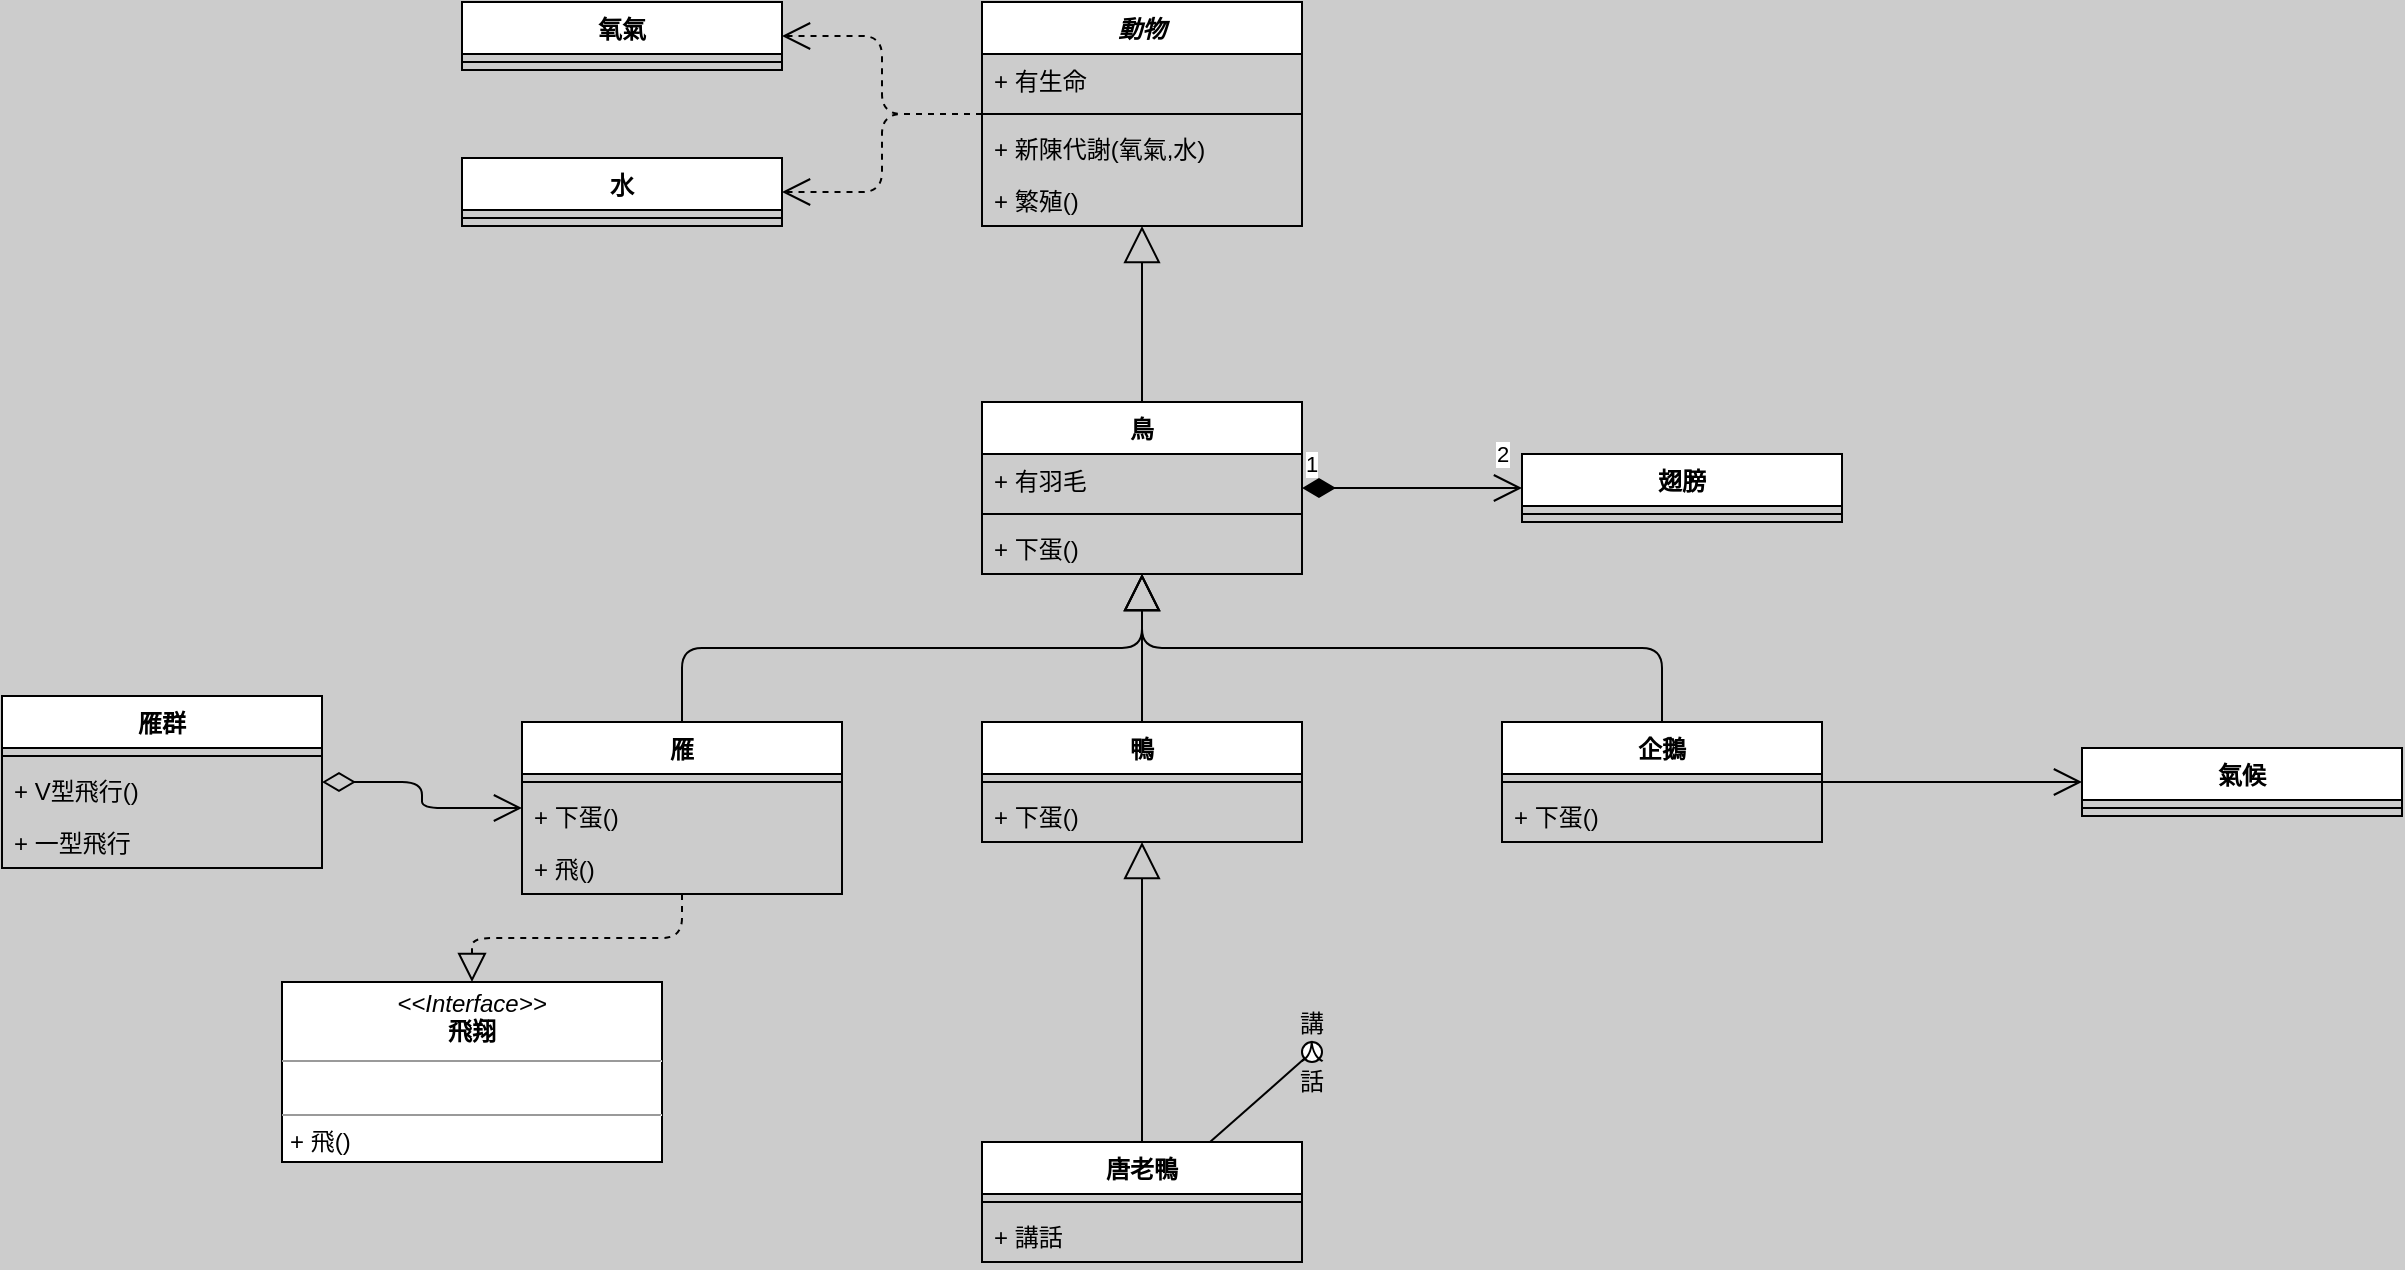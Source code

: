 <mxfile version="14.9.0" type="device"><diagram id="C5RBs43oDa-KdzZeNtuy" name="範例"><mxGraphModel dx="1381" dy="547" grid="1" gridSize="10" guides="1" tooltips="1" connect="1" arrows="1" fold="1" page="0" pageScale="1" pageWidth="827" pageHeight="1169" background="#CCCCCC" math="0" shadow="0"><root><mxCell id="WIyWlLk6GJQsqaUBKTNV-0"/><mxCell id="WIyWlLk6GJQsqaUBKTNV-1" parent="WIyWlLk6GJQsqaUBKTNV-0"/><mxCell id="Y5BFVPHtTjvLL-tsR9R2-0" value="動物" style="swimlane;fontStyle=3;align=center;verticalAlign=top;childLayout=stackLayout;horizontal=1;startSize=26;horizontalStack=0;resizeParent=1;resizeParentMax=0;resizeLast=0;collapsible=1;marginBottom=0;" vertex="1" parent="WIyWlLk6GJQsqaUBKTNV-1"><mxGeometry x="250" y="230" width="160" height="112" as="geometry"/></mxCell><mxCell id="Y5BFVPHtTjvLL-tsR9R2-1" value="+ 有生命" style="text;strokeColor=none;fillColor=none;align=left;verticalAlign=top;spacingLeft=4;spacingRight=4;overflow=hidden;rotatable=0;points=[[0,0.5],[1,0.5]];portConstraint=eastwest;" vertex="1" parent="Y5BFVPHtTjvLL-tsR9R2-0"><mxGeometry y="26" width="160" height="26" as="geometry"/></mxCell><mxCell id="Y5BFVPHtTjvLL-tsR9R2-2" value="" style="line;strokeWidth=1;fillColor=none;align=left;verticalAlign=middle;spacingTop=-1;spacingLeft=3;spacingRight=3;rotatable=0;labelPosition=right;points=[];portConstraint=eastwest;" vertex="1" parent="Y5BFVPHtTjvLL-tsR9R2-0"><mxGeometry y="52" width="160" height="8" as="geometry"/></mxCell><mxCell id="Y5BFVPHtTjvLL-tsR9R2-3" value="+ 新陳代謝(氧氣,水)" style="text;strokeColor=none;fillColor=none;align=left;verticalAlign=top;spacingLeft=4;spacingRight=4;overflow=hidden;rotatable=0;points=[[0,0.5],[1,0.5]];portConstraint=eastwest;" vertex="1" parent="Y5BFVPHtTjvLL-tsR9R2-0"><mxGeometry y="60" width="160" height="26" as="geometry"/></mxCell><mxCell id="Y5BFVPHtTjvLL-tsR9R2-4" value="+ 繁殖()" style="text;strokeColor=none;fillColor=none;align=left;verticalAlign=top;spacingLeft=4;spacingRight=4;overflow=hidden;rotatable=0;points=[[0,0.5],[1,0.5]];portConstraint=eastwest;" vertex="1" parent="Y5BFVPHtTjvLL-tsR9R2-0"><mxGeometry y="86" width="160" height="26" as="geometry"/></mxCell><mxCell id="Y5BFVPHtTjvLL-tsR9R2-5" value="氧氣" style="swimlane;fontStyle=1;align=center;verticalAlign=top;childLayout=stackLayout;horizontal=1;startSize=26;horizontalStack=0;resizeParent=1;resizeParentMax=0;resizeLast=0;collapsible=1;marginBottom=0;" vertex="1" parent="WIyWlLk6GJQsqaUBKTNV-1"><mxGeometry x="-10" y="230" width="160" height="34" as="geometry"/></mxCell><mxCell id="Y5BFVPHtTjvLL-tsR9R2-7" value="" style="line;strokeWidth=1;fillColor=none;align=left;verticalAlign=middle;spacingTop=-1;spacingLeft=3;spacingRight=3;rotatable=0;labelPosition=right;points=[];portConstraint=eastwest;" vertex="1" parent="Y5BFVPHtTjvLL-tsR9R2-5"><mxGeometry y="26" width="160" height="8" as="geometry"/></mxCell><mxCell id="Y5BFVPHtTjvLL-tsR9R2-10" value="水" style="swimlane;fontStyle=1;align=center;verticalAlign=top;childLayout=stackLayout;horizontal=1;startSize=26;horizontalStack=0;resizeParent=1;resizeParentMax=0;resizeLast=0;collapsible=1;marginBottom=0;" vertex="1" parent="WIyWlLk6GJQsqaUBKTNV-1"><mxGeometry x="-10" y="308" width="160" height="34" as="geometry"/></mxCell><mxCell id="Y5BFVPHtTjvLL-tsR9R2-11" value="" style="line;strokeWidth=1;fillColor=none;align=left;verticalAlign=middle;spacingTop=-1;spacingLeft=3;spacingRight=3;rotatable=0;labelPosition=right;points=[];portConstraint=eastwest;" vertex="1" parent="Y5BFVPHtTjvLL-tsR9R2-10"><mxGeometry y="26" width="160" height="8" as="geometry"/></mxCell><mxCell id="Y5BFVPHtTjvLL-tsR9R2-42" value="" style="endArrow=open;endSize=12;dashed=1;html=1;edgeStyle=orthogonalEdgeStyle;" edge="1" parent="WIyWlLk6GJQsqaUBKTNV-1" source="Y5BFVPHtTjvLL-tsR9R2-0" target="Y5BFVPHtTjvLL-tsR9R2-5"><mxGeometry width="160" relative="1" as="geometry"><mxPoint x="160" y="530" as="sourcePoint"/><mxPoint x="320" y="530" as="targetPoint"/></mxGeometry></mxCell><mxCell id="Y5BFVPHtTjvLL-tsR9R2-43" value="" style="endArrow=open;endSize=12;dashed=1;html=1;edgeStyle=orthogonalEdgeStyle;" edge="1" parent="WIyWlLk6GJQsqaUBKTNV-1" source="Y5BFVPHtTjvLL-tsR9R2-0" target="Y5BFVPHtTjvLL-tsR9R2-10"><mxGeometry width="160" relative="1" as="geometry"><mxPoint x="110" y="410" as="sourcePoint"/><mxPoint x="270" y="410" as="targetPoint"/></mxGeometry></mxCell><mxCell id="Y5BFVPHtTjvLL-tsR9R2-44" value="鳥" style="swimlane;fontStyle=1;align=center;verticalAlign=top;childLayout=stackLayout;horizontal=1;startSize=26;horizontalStack=0;resizeParent=1;resizeParentMax=0;resizeLast=0;collapsible=1;marginBottom=0;" vertex="1" parent="WIyWlLk6GJQsqaUBKTNV-1"><mxGeometry x="250" y="430" width="160" height="86" as="geometry"/></mxCell><mxCell id="Y5BFVPHtTjvLL-tsR9R2-45" value="+ 有羽毛" style="text;strokeColor=none;fillColor=none;align=left;verticalAlign=top;spacingLeft=4;spacingRight=4;overflow=hidden;rotatable=0;points=[[0,0.5],[1,0.5]];portConstraint=eastwest;" vertex="1" parent="Y5BFVPHtTjvLL-tsR9R2-44"><mxGeometry y="26" width="160" height="26" as="geometry"/></mxCell><mxCell id="Y5BFVPHtTjvLL-tsR9R2-46" value="" style="line;strokeWidth=1;fillColor=none;align=left;verticalAlign=middle;spacingTop=-1;spacingLeft=3;spacingRight=3;rotatable=0;labelPosition=right;points=[];portConstraint=eastwest;" vertex="1" parent="Y5BFVPHtTjvLL-tsR9R2-44"><mxGeometry y="52" width="160" height="8" as="geometry"/></mxCell><mxCell id="Y5BFVPHtTjvLL-tsR9R2-47" value="+ 下蛋()" style="text;strokeColor=none;fillColor=none;align=left;verticalAlign=top;spacingLeft=4;spacingRight=4;overflow=hidden;rotatable=0;points=[[0,0.5],[1,0.5]];portConstraint=eastwest;" vertex="1" parent="Y5BFVPHtTjvLL-tsR9R2-44"><mxGeometry y="60" width="160" height="26" as="geometry"/></mxCell><mxCell id="Y5BFVPHtTjvLL-tsR9R2-49" value="" style="endArrow=block;endSize=16;endFill=0;html=1;edgeStyle=orthogonalEdgeStyle;" edge="1" parent="WIyWlLk6GJQsqaUBKTNV-1" source="Y5BFVPHtTjvLL-tsR9R2-44" target="Y5BFVPHtTjvLL-tsR9R2-0"><mxGeometry width="160" relative="1" as="geometry"><mxPoint x="340" y="530" as="sourcePoint"/><mxPoint x="500" y="530" as="targetPoint"/></mxGeometry></mxCell><mxCell id="Y5BFVPHtTjvLL-tsR9R2-50" value="翅膀" style="swimlane;fontStyle=1;align=center;verticalAlign=top;childLayout=stackLayout;horizontal=1;startSize=26;horizontalStack=0;resizeParent=1;resizeParentMax=0;resizeLast=0;collapsible=1;marginBottom=0;" vertex="1" parent="WIyWlLk6GJQsqaUBKTNV-1"><mxGeometry x="520" y="456" width="160" height="34" as="geometry"/></mxCell><mxCell id="Y5BFVPHtTjvLL-tsR9R2-51" value="" style="line;strokeWidth=1;fillColor=none;align=left;verticalAlign=middle;spacingTop=-1;spacingLeft=3;spacingRight=3;rotatable=0;labelPosition=right;points=[];portConstraint=eastwest;" vertex="1" parent="Y5BFVPHtTjvLL-tsR9R2-50"><mxGeometry y="26" width="160" height="8" as="geometry"/></mxCell><mxCell id="Y5BFVPHtTjvLL-tsR9R2-56" value="1" style="endArrow=open;html=1;endSize=12;startArrow=diamondThin;startSize=14;startFill=1;edgeStyle=orthogonalEdgeStyle;align=left;verticalAlign=bottom;" edge="1" parent="WIyWlLk6GJQsqaUBKTNV-1" source="Y5BFVPHtTjvLL-tsR9R2-44" target="Y5BFVPHtTjvLL-tsR9R2-50"><mxGeometry x="-1" y="3" relative="1" as="geometry"><mxPoint x="500" y="380" as="sourcePoint"/><mxPoint x="660" y="380" as="targetPoint"/></mxGeometry></mxCell><mxCell id="Y5BFVPHtTjvLL-tsR9R2-57" value="2" style="edgeLabel;html=1;align=center;verticalAlign=middle;resizable=0;points=[];" vertex="1" connectable="0" parent="Y5BFVPHtTjvLL-tsR9R2-56"><mxGeometry x="0.806" y="-2" relative="1" as="geometry"><mxPoint y="-19" as="offset"/></mxGeometry></mxCell><mxCell id="Y5BFVPHtTjvLL-tsR9R2-58" value="鴨" style="swimlane;fontStyle=1;align=center;verticalAlign=top;childLayout=stackLayout;horizontal=1;startSize=26;horizontalStack=0;resizeParent=1;resizeParentMax=0;resizeLast=0;collapsible=1;marginBottom=0;" vertex="1" parent="WIyWlLk6GJQsqaUBKTNV-1"><mxGeometry x="250" y="590" width="160" height="60" as="geometry"/></mxCell><mxCell id="Y5BFVPHtTjvLL-tsR9R2-60" value="" style="line;strokeWidth=1;fillColor=none;align=left;verticalAlign=middle;spacingTop=-1;spacingLeft=3;spacingRight=3;rotatable=0;labelPosition=right;points=[];portConstraint=eastwest;" vertex="1" parent="Y5BFVPHtTjvLL-tsR9R2-58"><mxGeometry y="26" width="160" height="8" as="geometry"/></mxCell><mxCell id="Y5BFVPHtTjvLL-tsR9R2-61" value="+ 下蛋()" style="text;strokeColor=none;fillColor=none;align=left;verticalAlign=top;spacingLeft=4;spacingRight=4;overflow=hidden;rotatable=0;points=[[0,0.5],[1,0.5]];portConstraint=eastwest;" vertex="1" parent="Y5BFVPHtTjvLL-tsR9R2-58"><mxGeometry y="34" width="160" height="26" as="geometry"/></mxCell><mxCell id="Y5BFVPHtTjvLL-tsR9R2-62" value="" style="endArrow=block;endSize=16;endFill=0;html=1;edgeStyle=orthogonalEdgeStyle;" edge="1" parent="WIyWlLk6GJQsqaUBKTNV-1" source="Y5BFVPHtTjvLL-tsR9R2-58" target="Y5BFVPHtTjvLL-tsR9R2-44"><mxGeometry width="160" relative="1" as="geometry"><mxPoint x="329.66" y="638.0" as="sourcePoint"/><mxPoint x="329.66" y="550" as="targetPoint"/></mxGeometry></mxCell><mxCell id="Y5BFVPHtTjvLL-tsR9R2-63" value="雁" style="swimlane;fontStyle=1;align=center;verticalAlign=top;childLayout=stackLayout;horizontal=1;startSize=26;horizontalStack=0;resizeParent=1;resizeParentMax=0;resizeLast=0;collapsible=1;marginBottom=0;" vertex="1" parent="WIyWlLk6GJQsqaUBKTNV-1"><mxGeometry x="20" y="590" width="160" height="86" as="geometry"/></mxCell><mxCell id="Y5BFVPHtTjvLL-tsR9R2-64" value="" style="line;strokeWidth=1;fillColor=none;align=left;verticalAlign=middle;spacingTop=-1;spacingLeft=3;spacingRight=3;rotatable=0;labelPosition=right;points=[];portConstraint=eastwest;" vertex="1" parent="Y5BFVPHtTjvLL-tsR9R2-63"><mxGeometry y="26" width="160" height="8" as="geometry"/></mxCell><mxCell id="Y5BFVPHtTjvLL-tsR9R2-65" value="+ 下蛋()" style="text;strokeColor=none;fillColor=none;align=left;verticalAlign=top;spacingLeft=4;spacingRight=4;overflow=hidden;rotatable=0;points=[[0,0.5],[1,0.5]];portConstraint=eastwest;" vertex="1" parent="Y5BFVPHtTjvLL-tsR9R2-63"><mxGeometry y="34" width="160" height="26" as="geometry"/></mxCell><mxCell id="Y5BFVPHtTjvLL-tsR9R2-149" value="+ 飛()" style="text;strokeColor=none;fillColor=none;align=left;verticalAlign=top;spacingLeft=4;spacingRight=4;overflow=hidden;rotatable=0;points=[[0,0.5],[1,0.5]];portConstraint=eastwest;" vertex="1" parent="Y5BFVPHtTjvLL-tsR9R2-63"><mxGeometry y="60" width="160" height="26" as="geometry"/></mxCell><mxCell id="Y5BFVPHtTjvLL-tsR9R2-66" value="企鵝" style="swimlane;fontStyle=1;align=center;verticalAlign=top;childLayout=stackLayout;horizontal=1;startSize=26;horizontalStack=0;resizeParent=1;resizeParentMax=0;resizeLast=0;collapsible=1;marginBottom=0;" vertex="1" parent="WIyWlLk6GJQsqaUBKTNV-1"><mxGeometry x="510" y="590" width="160" height="60" as="geometry"/></mxCell><mxCell id="Y5BFVPHtTjvLL-tsR9R2-67" value="" style="line;strokeWidth=1;fillColor=none;align=left;verticalAlign=middle;spacingTop=-1;spacingLeft=3;spacingRight=3;rotatable=0;labelPosition=right;points=[];portConstraint=eastwest;" vertex="1" parent="Y5BFVPHtTjvLL-tsR9R2-66"><mxGeometry y="26" width="160" height="8" as="geometry"/></mxCell><mxCell id="Y5BFVPHtTjvLL-tsR9R2-68" value="+ 下蛋()" style="text;strokeColor=none;fillColor=none;align=left;verticalAlign=top;spacingLeft=4;spacingRight=4;overflow=hidden;rotatable=0;points=[[0,0.5],[1,0.5]];portConstraint=eastwest;" vertex="1" parent="Y5BFVPHtTjvLL-tsR9R2-66"><mxGeometry y="34" width="160" height="26" as="geometry"/></mxCell><mxCell id="Y5BFVPHtTjvLL-tsR9R2-69" value="" style="endArrow=block;endSize=16;endFill=0;html=1;edgeStyle=elbowEdgeStyle;elbow=vertical;" edge="1" parent="WIyWlLk6GJQsqaUBKTNV-1" source="Y5BFVPHtTjvLL-tsR9R2-63" target="Y5BFVPHtTjvLL-tsR9R2-44"><mxGeometry width="160" relative="1" as="geometry"><mxPoint x="90" y="554" as="sourcePoint"/><mxPoint x="90" y="480" as="targetPoint"/></mxGeometry></mxCell><mxCell id="Y5BFVPHtTjvLL-tsR9R2-70" value="" style="endArrow=block;endSize=16;endFill=0;html=1;edgeStyle=elbowEdgeStyle;elbow=vertical;" edge="1" parent="WIyWlLk6GJQsqaUBKTNV-1" source="Y5BFVPHtTjvLL-tsR9R2-66" target="Y5BFVPHtTjvLL-tsR9R2-44"><mxGeometry width="160" relative="1" as="geometry"><mxPoint x="350" y="610" as="sourcePoint"/><mxPoint x="350" y="536" as="targetPoint"/></mxGeometry></mxCell><mxCell id="Y5BFVPHtTjvLL-tsR9R2-71" value="氣候" style="swimlane;fontStyle=1;align=center;verticalAlign=top;childLayout=stackLayout;horizontal=1;startSize=26;horizontalStack=0;resizeParent=1;resizeParentMax=0;resizeLast=0;collapsible=1;marginBottom=0;" vertex="1" parent="WIyWlLk6GJQsqaUBKTNV-1"><mxGeometry x="800" y="603" width="160" height="34" as="geometry"/></mxCell><mxCell id="Y5BFVPHtTjvLL-tsR9R2-73" value="" style="line;strokeWidth=1;fillColor=none;align=left;verticalAlign=middle;spacingTop=-1;spacingLeft=3;spacingRight=3;rotatable=0;labelPosition=right;points=[];portConstraint=eastwest;" vertex="1" parent="Y5BFVPHtTjvLL-tsR9R2-71"><mxGeometry y="26" width="160" height="8" as="geometry"/></mxCell><mxCell id="Y5BFVPHtTjvLL-tsR9R2-98" value="" style="endArrow=open;endFill=1;endSize=12;html=1;" edge="1" parent="WIyWlLk6GJQsqaUBKTNV-1" source="Y5BFVPHtTjvLL-tsR9R2-66" target="Y5BFVPHtTjvLL-tsR9R2-71"><mxGeometry width="160" relative="1" as="geometry"><mxPoint x="650" y="720" as="sourcePoint"/><mxPoint x="810" y="720" as="targetPoint"/></mxGeometry></mxCell><mxCell id="Y5BFVPHtTjvLL-tsR9R2-118" value="雁群" style="swimlane;fontStyle=1;align=center;verticalAlign=top;childLayout=stackLayout;horizontal=1;startSize=26;horizontalStack=0;resizeParent=1;resizeParentMax=0;resizeLast=0;collapsible=1;marginBottom=0;" vertex="1" parent="WIyWlLk6GJQsqaUBKTNV-1"><mxGeometry x="-240" y="577" width="160" height="86" as="geometry"/></mxCell><mxCell id="Y5BFVPHtTjvLL-tsR9R2-119" value="" style="line;strokeWidth=1;fillColor=none;align=left;verticalAlign=middle;spacingTop=-1;spacingLeft=3;spacingRight=3;rotatable=0;labelPosition=right;points=[];portConstraint=eastwest;" vertex="1" parent="Y5BFVPHtTjvLL-tsR9R2-118"><mxGeometry y="26" width="160" height="8" as="geometry"/></mxCell><mxCell id="Y5BFVPHtTjvLL-tsR9R2-120" value="+ V型飛行()" style="text;strokeColor=none;fillColor=none;align=left;verticalAlign=top;spacingLeft=4;spacingRight=4;overflow=hidden;rotatable=0;points=[[0,0.5],[1,0.5]];portConstraint=eastwest;" vertex="1" parent="Y5BFVPHtTjvLL-tsR9R2-118"><mxGeometry y="34" width="160" height="26" as="geometry"/></mxCell><mxCell id="Y5BFVPHtTjvLL-tsR9R2-125" value="+ 一型飛行" style="text;strokeColor=none;fillColor=none;align=left;verticalAlign=top;spacingLeft=4;spacingRight=4;overflow=hidden;rotatable=0;points=[[0,0.5],[1,0.5]];portConstraint=eastwest;" vertex="1" parent="Y5BFVPHtTjvLL-tsR9R2-118"><mxGeometry y="60" width="160" height="26" as="geometry"/></mxCell><mxCell id="Y5BFVPHtTjvLL-tsR9R2-126" value="" style="endArrow=open;html=1;endSize=12;startArrow=diamondThin;startSize=14;startFill=0;edgeStyle=orthogonalEdgeStyle;align=left;verticalAlign=bottom;" edge="1" parent="WIyWlLk6GJQsqaUBKTNV-1" source="Y5BFVPHtTjvLL-tsR9R2-118" target="Y5BFVPHtTjvLL-tsR9R2-63"><mxGeometry x="-1" y="3" relative="1" as="geometry"><mxPoint x="-60" y="700" as="sourcePoint"/><mxPoint x="100" y="700" as="targetPoint"/></mxGeometry></mxCell><mxCell id="Y5BFVPHtTjvLL-tsR9R2-147" value="" style="endArrow=block;dashed=1;endFill=0;endSize=12;html=1;edgeStyle=orthogonalEdgeStyle;" edge="1" parent="WIyWlLk6GJQsqaUBKTNV-1" source="Y5BFVPHtTjvLL-tsR9R2-63" target="Y5BFVPHtTjvLL-tsR9R2-154"><mxGeometry width="160" relative="1" as="geometry"><mxPoint x="50" y="700" as="sourcePoint"/><mxPoint x="5" y="730" as="targetPoint"/></mxGeometry></mxCell><mxCell id="Y5BFVPHtTjvLL-tsR9R2-150" value="唐老鴨" style="swimlane;fontStyle=1;align=center;verticalAlign=top;childLayout=stackLayout;horizontal=1;startSize=26;horizontalStack=0;resizeParent=1;resizeParentMax=0;resizeLast=0;collapsible=1;marginBottom=0;" vertex="1" parent="WIyWlLk6GJQsqaUBKTNV-1"><mxGeometry x="250" y="800" width="160" height="60" as="geometry"/></mxCell><mxCell id="Y5BFVPHtTjvLL-tsR9R2-151" value="" style="line;strokeWidth=1;fillColor=none;align=left;verticalAlign=middle;spacingTop=-1;spacingLeft=3;spacingRight=3;rotatable=0;labelPosition=right;points=[];portConstraint=eastwest;" vertex="1" parent="Y5BFVPHtTjvLL-tsR9R2-150"><mxGeometry y="26" width="160" height="8" as="geometry"/></mxCell><mxCell id="Y5BFVPHtTjvLL-tsR9R2-152" value="+ 講話" style="text;strokeColor=none;fillColor=none;align=left;verticalAlign=top;spacingLeft=4;spacingRight=4;overflow=hidden;rotatable=0;points=[[0,0.5],[1,0.5]];portConstraint=eastwest;" vertex="1" parent="Y5BFVPHtTjvLL-tsR9R2-150"><mxGeometry y="34" width="160" height="26" as="geometry"/></mxCell><mxCell id="Y5BFVPHtTjvLL-tsR9R2-153" value="" style="endArrow=block;endSize=16;endFill=0;html=1;edgeStyle=elbowEdgeStyle;elbow=vertical;" edge="1" parent="WIyWlLk6GJQsqaUBKTNV-1" source="Y5BFVPHtTjvLL-tsR9R2-150" target="Y5BFVPHtTjvLL-tsR9R2-58"><mxGeometry width="160" relative="1" as="geometry"><mxPoint x="590" y="792" as="sourcePoint"/><mxPoint x="330" y="718" as="targetPoint"/></mxGeometry></mxCell><mxCell id="Y5BFVPHtTjvLL-tsR9R2-154" value="&lt;p style=&quot;margin: 0px ; margin-top: 4px ; text-align: center&quot;&gt;&lt;i&gt;&amp;lt;&amp;lt;Interface&amp;gt;&amp;gt;&lt;/i&gt;&lt;br&gt;&lt;b&gt;飛翔&lt;/b&gt;&lt;/p&gt;&lt;hr size=&quot;1&quot;&gt;&lt;p style=&quot;margin: 0px ; margin-left: 4px&quot;&gt;&lt;br&gt;&lt;/p&gt;&lt;hr size=&quot;1&quot;&gt;&lt;p style=&quot;margin: 0px ; margin-left: 4px&quot;&gt;+ 飛()&lt;/p&gt;" style="verticalAlign=top;align=left;overflow=fill;fontSize=12;fontFamily=Helvetica;html=1;" vertex="1" parent="WIyWlLk6GJQsqaUBKTNV-1"><mxGeometry x="-100" y="720" width="190" height="90" as="geometry"/></mxCell><mxCell id="Y5BFVPHtTjvLL-tsR9R2-156" value="" style="rounded=0;orthogonalLoop=1;jettySize=auto;html=1;endArrow=none;endFill=0;" edge="1" target="Y5BFVPHtTjvLL-tsR9R2-158" parent="WIyWlLk6GJQsqaUBKTNV-1" source="Y5BFVPHtTjvLL-tsR9R2-150"><mxGeometry relative="1" as="geometry"><mxPoint x="200" y="745" as="sourcePoint"/></mxGeometry></mxCell><mxCell id="Y5BFVPHtTjvLL-tsR9R2-158" value="講人話" style="ellipse;whiteSpace=wrap;html=1;fontFamily=Helvetica;fontSize=12;fontColor=#000000;align=center;strokeColor=#000000;fillColor=#ffffff;points=[];aspect=fixed;resizable=0;" vertex="1" parent="WIyWlLk6GJQsqaUBKTNV-1"><mxGeometry x="410" y="750" width="10" height="10" as="geometry"/></mxCell></root></mxGraphModel></diagram></mxfile>